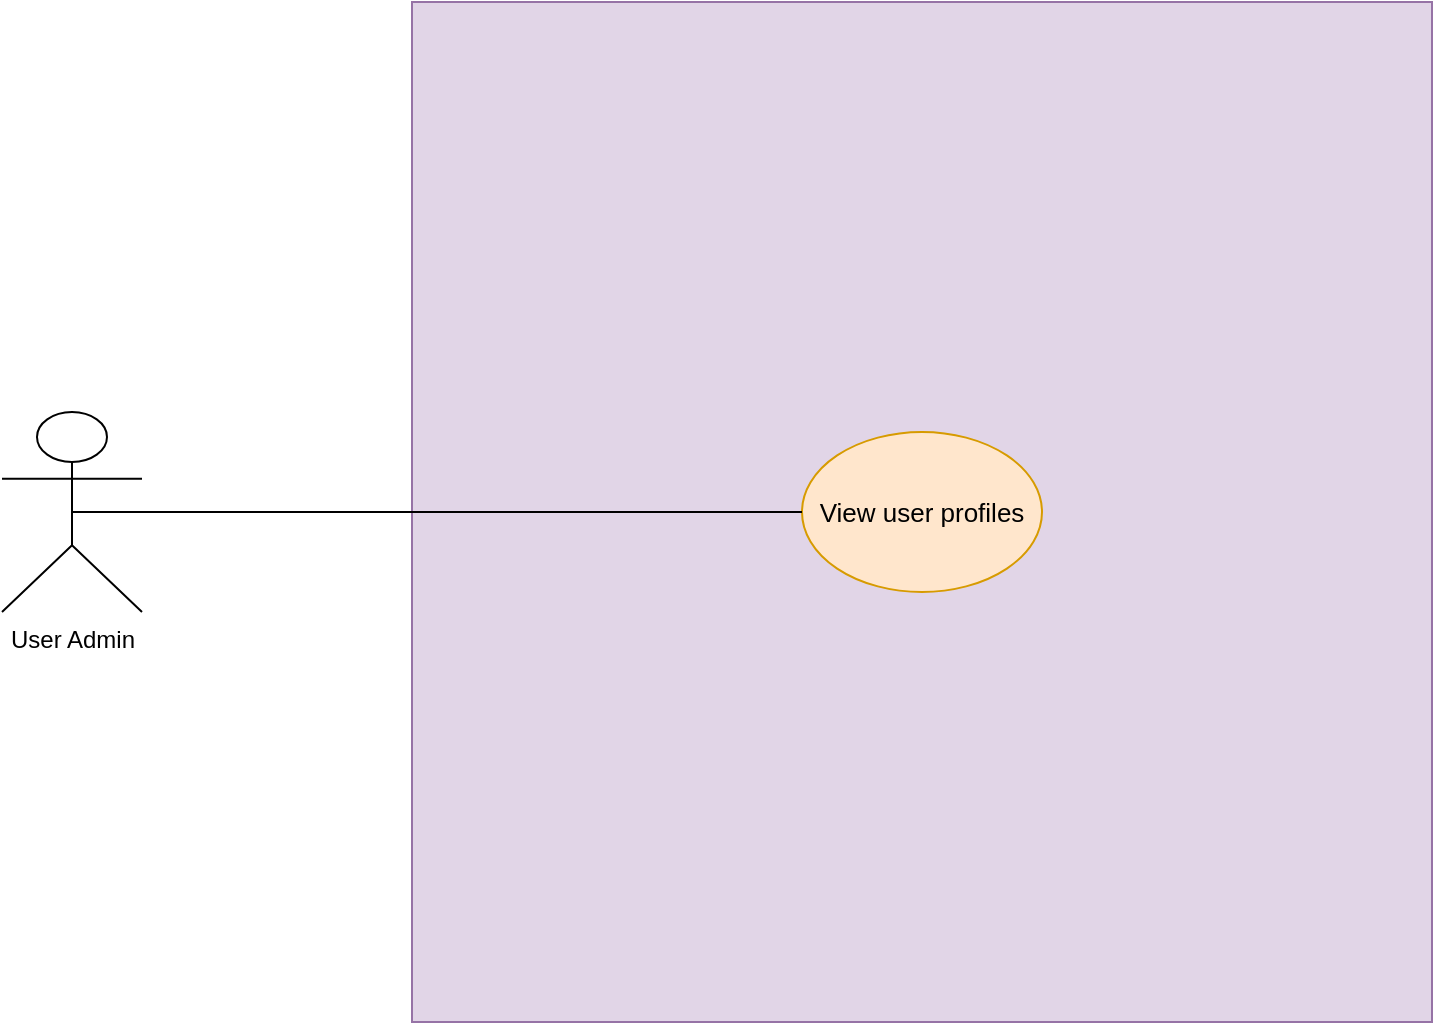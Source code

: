 <mxfile version="18.0.6" type="device"><diagram id="kg1rYYwzPfy4I76olRBd" name="User Profile Use Case "><mxGraphModel dx="1278" dy="641" grid="1" gridSize="10" guides="1" tooltips="1" connect="1" arrows="1" fold="1" page="1" pageScale="1" pageWidth="850" pageHeight="1100" math="0" shadow="0"><root><mxCell id="0"/><mxCell id="1" parent="0"/><mxCell id="KOwO0VLjwcVrc-fQv6tq-1" value="User Admin" style="shape=umlActor;verticalLabelPosition=bottom;verticalAlign=top;html=1;outlineConnect=0;align=center;" vertex="1" parent="1"><mxGeometry x="68" y="465" width="70" height="100" as="geometry"/></mxCell><mxCell id="KOwO0VLjwcVrc-fQv6tq-2" value="" style="whiteSpace=wrap;html=1;aspect=fixed;fillColor=#e1d5e7;strokeColor=#9673a6;" vertex="1" parent="1"><mxGeometry x="273" y="260" width="510" height="510" as="geometry"/></mxCell><mxCell id="KOwO0VLjwcVrc-fQv6tq-5" value="&lt;font style=&quot;font-size: 13px;&quot;&gt;View user profiles&lt;/font&gt;" style="ellipse;whiteSpace=wrap;html=1;fillColor=#ffe6cc;strokeColor=#d79b00;" vertex="1" parent="1"><mxGeometry x="468" y="475" width="120" height="80" as="geometry"/></mxCell><mxCell id="KOwO0VLjwcVrc-fQv6tq-11" value="" style="endArrow=none;html=1;rounded=0;fontSize=15;entryX=0;entryY=0.5;entryDx=0;entryDy=0;exitX=0.5;exitY=0.5;exitDx=0;exitDy=0;exitPerimeter=0;" edge="1" parent="1" source="KOwO0VLjwcVrc-fQv6tq-1" target="KOwO0VLjwcVrc-fQv6tq-5"><mxGeometry width="50" height="50" relative="1" as="geometry"><mxPoint x="136.43" y="553.8" as="sourcePoint"/><mxPoint x="515.574" y="383.284" as="targetPoint"/></mxGeometry></mxCell></root></mxGraphModel></diagram></mxfile>